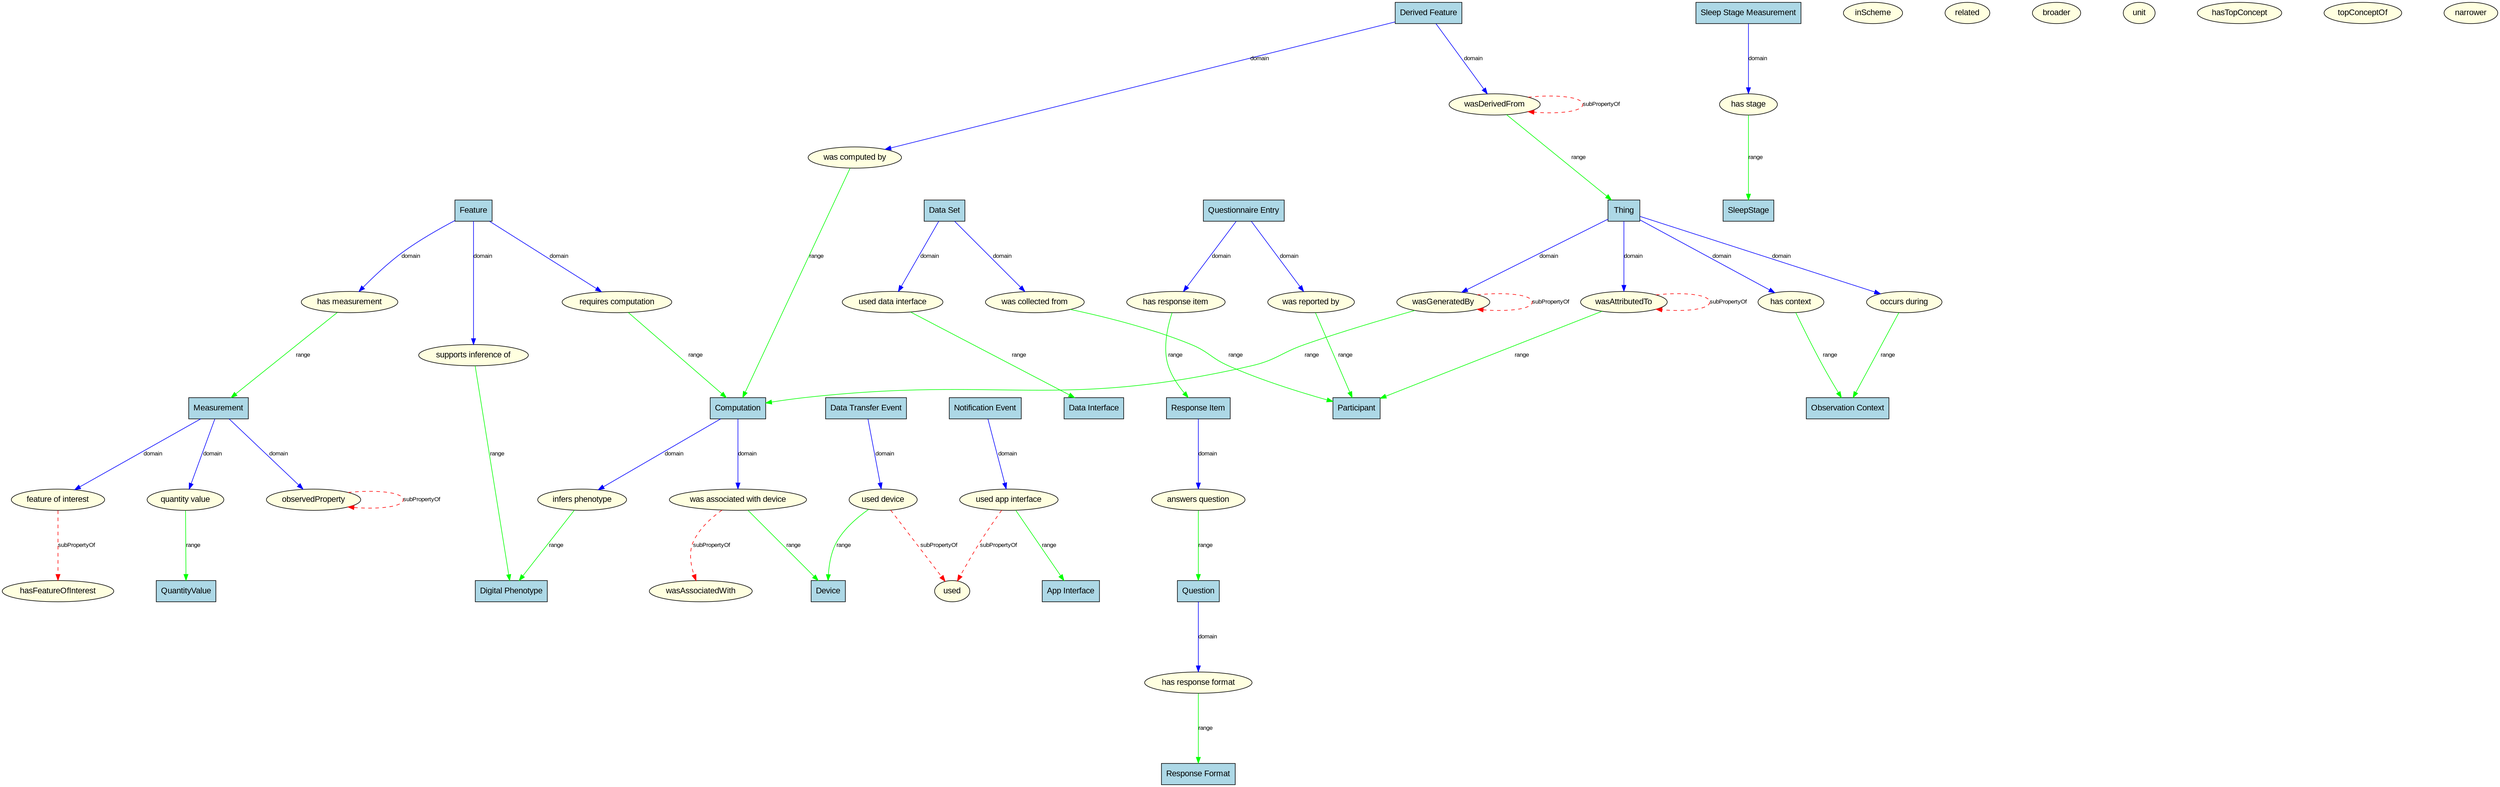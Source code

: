 digraph "Object Properties" {
  // Layout configuration
  graph [splines=true, nodesep=1.0, ranksep=1.5, concentrate=false];
  node [fontname="Arial"];
  edge [fontsize=10, fontname="Arial"];
  
  "Feature" [shape=box, style=filled, fillcolor=lightblue, label="Feature"];
  "DataSet" [shape=box, style=filled, fillcolor=lightblue, label="Data Set"];
  "DataTransferEvent" [shape=box, style=filled, fillcolor=lightblue, label="Data Transfer Event"];
  "QuantityValue" [shape=box, style=filled, fillcolor=lightblue, label="QuantityValue"];
  "Participant" [shape=box, style=filled, fillcolor=lightblue, label="Participant"];
  "ObservationContext" [shape=box, style=filled, fillcolor=lightblue, label="Observation Context"];
  "Thing" [shape=box, style=filled, fillcolor=lightblue, label="Thing"];
  "Device" [shape=box, style=filled, fillcolor=lightblue, label="Device"];
  "QuestionnaireEntry" [shape=box, style=filled, fillcolor=lightblue, label="Questionnaire Entry"];
  "Computation" [shape=box, style=filled, fillcolor=lightblue, label="Computation"];
  "SleepStage" [shape=box, style=filled, fillcolor=lightblue, label="SleepStage"];
  "NotificationEvent" [shape=box, style=filled, fillcolor=lightblue, label="Notification Event"];
  "SleepStageMeasurement" [shape=box, style=filled, fillcolor=lightblue, label="Sleep Stage Measurement"];
  "Question" [shape=box, style=filled, fillcolor=lightblue, label="Question"];
  "DigitalPhenotype" [shape=box, style=filled, fillcolor=lightblue, label="Digital Phenotype"];
  "DataInterface" [shape=box, style=filled, fillcolor=lightblue, label="Data Interface"];
  "Measurement" [shape=box, style=filled, fillcolor=lightblue, label="Measurement"];
  "DerivedFeature" [shape=box, style=filled, fillcolor=lightblue, label="Derived Feature"];
  "AppInterface" [shape=box, style=filled, fillcolor=lightblue, label="App Interface"];
  "ResponseItem" [shape=box, style=filled, fillcolor=lightblue, label="Response Item"];
  "ResponseFormat" [shape=box, style=filled, fillcolor=lightblue, label="Response Format"];
  "inScheme" [shape=ellipse, style=filled, fillcolor=lightyellow, label="inScheme"];
  "infersPhenotype" [shape=ellipse, style=filled, fillcolor=lightyellow, label="infers phenotype"];
  "requiresComputation" [shape=ellipse, style=filled, fillcolor=lightyellow, label="requires computation"];
  "answersQuestion" [shape=ellipse, style=filled, fillcolor=lightyellow, label="answers question"];
  "observedProperty" [shape=ellipse, style=filled, fillcolor=lightyellow, label="observedProperty"];
  "related" [shape=ellipse, style=filled, fillcolor=lightyellow, label="related"];
  "hasMeasurement" [shape=ellipse, style=filled, fillcolor=lightyellow, label="has measurement"];
  "wasAssociatedWith" [shape=ellipse, style=filled, fillcolor=lightyellow, label="wasAssociatedWith"];
  "broader" [shape=ellipse, style=filled, fillcolor=lightyellow, label="broader"];
  "hasResponseItem" [shape=ellipse, style=filled, fillcolor=lightyellow, label="has response item"];
  "wasDerivedFrom" [shape=ellipse, style=filled, fillcolor=lightyellow, label="wasDerivedFrom"];
  "wasGeneratedBy" [shape=ellipse, style=filled, fillcolor=lightyellow, label="wasGeneratedBy"];
  "usedDataInterface" [shape=ellipse, style=filled, fillcolor=lightyellow, label="used data interface"];
  "hasContext" [shape=ellipse, style=filled, fillcolor=lightyellow, label="has context"];
  "usedAppInterface" [shape=ellipse, style=filled, fillcolor=lightyellow, label="used app interface"];
  "hasStage" [shape=ellipse, style=filled, fillcolor=lightyellow, label="has stage"];
  "hasResponseFormat" [shape=ellipse, style=filled, fillcolor=lightyellow, label="has response format"];
  "wasReportedBy" [shape=ellipse, style=filled, fillcolor=lightyellow, label="was reported by"];
  "associatedWithDevice" [shape=ellipse, style=filled, fillcolor=lightyellow, label="was associated with device"];
  "unit" [shape=ellipse, style=filled, fillcolor=lightyellow, label="unit"];
  "hasTopConcept" [shape=ellipse, style=filled, fillcolor=lightyellow, label="hasTopConcept"];
  "hasFeatureOfInterest" [shape=ellipse, style=filled, fillcolor=lightyellow, label="hasFeatureOfInterest"];
  "wasCollectedFrom" [shape=ellipse, style=filled, fillcolor=lightyellow, label="was collected from"];
  "topConceptOf" [shape=ellipse, style=filled, fillcolor=lightyellow, label="topConceptOf"];
  "featureOfInterest" [shape=ellipse, style=filled, fillcolor=lightyellow, label="feature of interest"];
  "supportsInferenceOf" [shape=ellipse, style=filled, fillcolor=lightyellow, label="supports inference of"];
  "used" [shape=ellipse, style=filled, fillcolor=lightyellow, label="used"];
  "usedDevice" [shape=ellipse, style=filled, fillcolor=lightyellow, label="used device"];
  "wasComputedBy" [shape=ellipse, style=filled, fillcolor=lightyellow, label="was computed by"];
  "wasAttributedTo" [shape=ellipse, style=filled, fillcolor=lightyellow, label="wasAttributedTo"];
  "occursDuring" [shape=ellipse, style=filled, fillcolor=lightyellow, label="occurs during"];
  "narrower" [shape=ellipse, style=filled, fillcolor=lightyellow, label="narrower"];
  "quantityValue" [shape=ellipse, style=filled, fillcolor=lightyellow, label="quantity value"];
  
  "Computation" -> "infersPhenotype" [color=blue, label="domain"];
  "infersPhenotype" -> "DigitalPhenotype" [color=green, label="range"];
  "Feature" -> "requiresComputation" [color=blue, label="domain"];
  "requiresComputation" -> "Computation" [color=green, label="range"];
  "ResponseItem" -> "answersQuestion" [color=blue, label="domain"];
  "answersQuestion" -> "Question" [color=green, label="range"];
  "Measurement" -> "observedProperty" [color=blue, label="domain"];
  "Feature" -> "hasMeasurement" [color=blue, label="domain"];
  "hasMeasurement" -> "Measurement" [color=green, label="range"];
  "QuestionnaireEntry" -> "hasResponseItem" [color=blue, label="domain"];
  "hasResponseItem" -> "ResponseItem" [color=green, label="range"];
  "DerivedFeature" -> "wasDerivedFrom" [color=blue, label="domain"];
  "wasDerivedFrom" -> "Thing" [color=green, label="range"];
  "Thing" -> "wasGeneratedBy" [color=blue, label="domain"];
  "wasGeneratedBy" -> "Computation" [color=green, label="range"];
  "DataSet" -> "usedDataInterface" [color=blue, label="domain"];
  "usedDataInterface" -> "DataInterface" [color=green, label="range"];
  "Thing" -> "hasContext" [color=blue, label="domain"];
  "hasContext" -> "ObservationContext" [color=green, label="range"];
  "NotificationEvent" -> "usedAppInterface" [color=blue, label="domain"];
  "usedAppInterface" -> "AppInterface" [color=green, label="range"];
  "SleepStageMeasurement" -> "hasStage" [color=blue, label="domain"];
  "hasStage" -> "SleepStage" [color=green, label="range"];
  "Question" -> "hasResponseFormat" [color=blue, label="domain"];
  "hasResponseFormat" -> "ResponseFormat" [color=green, label="range"];
  "QuestionnaireEntry" -> "wasReportedBy" [color=blue, label="domain"];
  "wasReportedBy" -> "Participant" [color=green, label="range"];
  "Computation" -> "associatedWithDevice" [color=blue, label="domain"];
  "associatedWithDevice" -> "Device" [color=green, label="range"];
  "DataSet" -> "wasCollectedFrom" [color=blue, label="domain"];
  "wasCollectedFrom" -> "Participant" [color=green, label="range"];
  "Measurement" -> "featureOfInterest" [color=blue, label="domain"];
  "Feature" -> "supportsInferenceOf" [color=blue, label="domain"];
  "supportsInferenceOf" -> "DigitalPhenotype" [color=green, label="range"];
  "DataTransferEvent" -> "usedDevice" [color=blue, label="domain"];
  "usedDevice" -> "Device" [color=green, label="range"];
  "DerivedFeature" -> "wasComputedBy" [color=blue, label="domain"];
  "wasComputedBy" -> "Computation" [color=green, label="range"];
  "Thing" -> "wasAttributedTo" [color=blue, label="domain"];
  "wasAttributedTo" -> "Participant" [color=green, label="range"];
  "Thing" -> "occursDuring" [color=blue, label="domain"];
  "occursDuring" -> "ObservationContext" [color=green, label="range"];
  "Measurement" -> "quantityValue" [color=blue, label="domain"];
  "quantityValue" -> "QuantityValue" [color=green, label="range"];
  "wasDerivedFrom" -> "wasDerivedFrom" [color=red, style=dashed, label="subPropertyOf"];
  "usedAppInterface" -> "used" [color=red, style=dashed, label="subPropertyOf"];
  "usedDevice" -> "used" [color=red, style=dashed, label="subPropertyOf"];
  "wasGeneratedBy" -> "wasGeneratedBy" [color=red, style=dashed, label="subPropertyOf"];
  "associatedWithDevice" -> "wasAssociatedWith" [color=red, style=dashed, label="subPropertyOf"];
  "featureOfInterest" -> "hasFeatureOfInterest" [color=red, style=dashed, label="subPropertyOf"];
  "wasAttributedTo" -> "wasAttributedTo" [color=red, style=dashed, label="subPropertyOf"];
  "observedProperty" -> "observedProperty" [color=red, style=dashed, label="subPropertyOf"];
}
